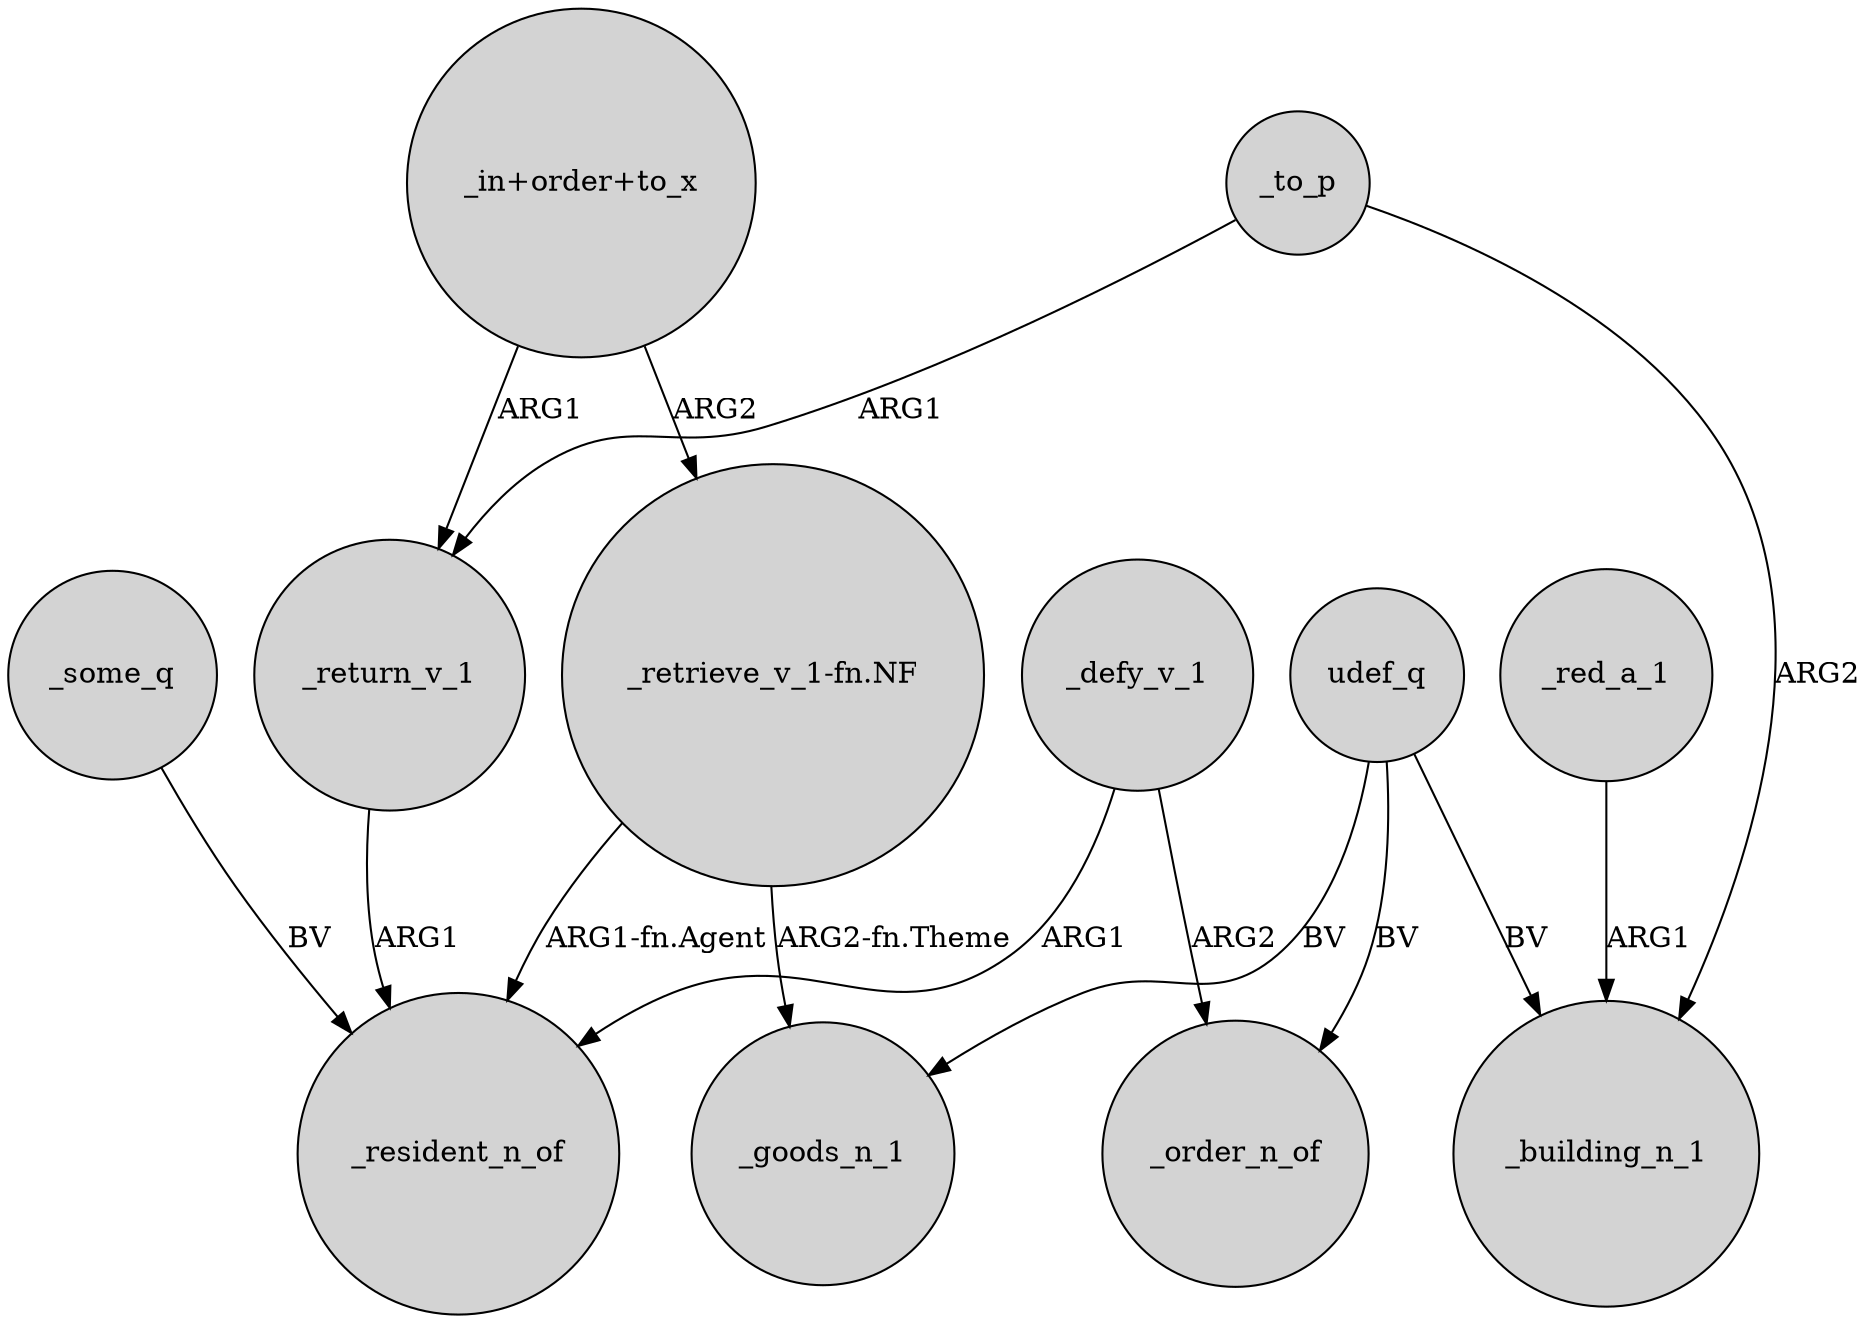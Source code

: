 digraph {
	node [shape=circle style=filled]
	_defy_v_1 -> _resident_n_of [label=ARG1]
	_some_q -> _resident_n_of [label=BV]
	"_retrieve_v_1-fn.NF" -> _resident_n_of [label="ARG1-fn.Agent"]
	_defy_v_1 -> _order_n_of [label=ARG2]
	_to_p -> _return_v_1 [label=ARG1]
	_to_p -> _building_n_1 [label=ARG2]
	udef_q -> _order_n_of [label=BV]
	udef_q -> _building_n_1 [label=BV]
	"_in+order+to_x" -> "_retrieve_v_1-fn.NF" [label=ARG2]
	"_retrieve_v_1-fn.NF" -> _goods_n_1 [label="ARG2-fn.Theme"]
	udef_q -> _goods_n_1 [label=BV]
	_return_v_1 -> _resident_n_of [label=ARG1]
	"_in+order+to_x" -> _return_v_1 [label=ARG1]
	_red_a_1 -> _building_n_1 [label=ARG1]
}
